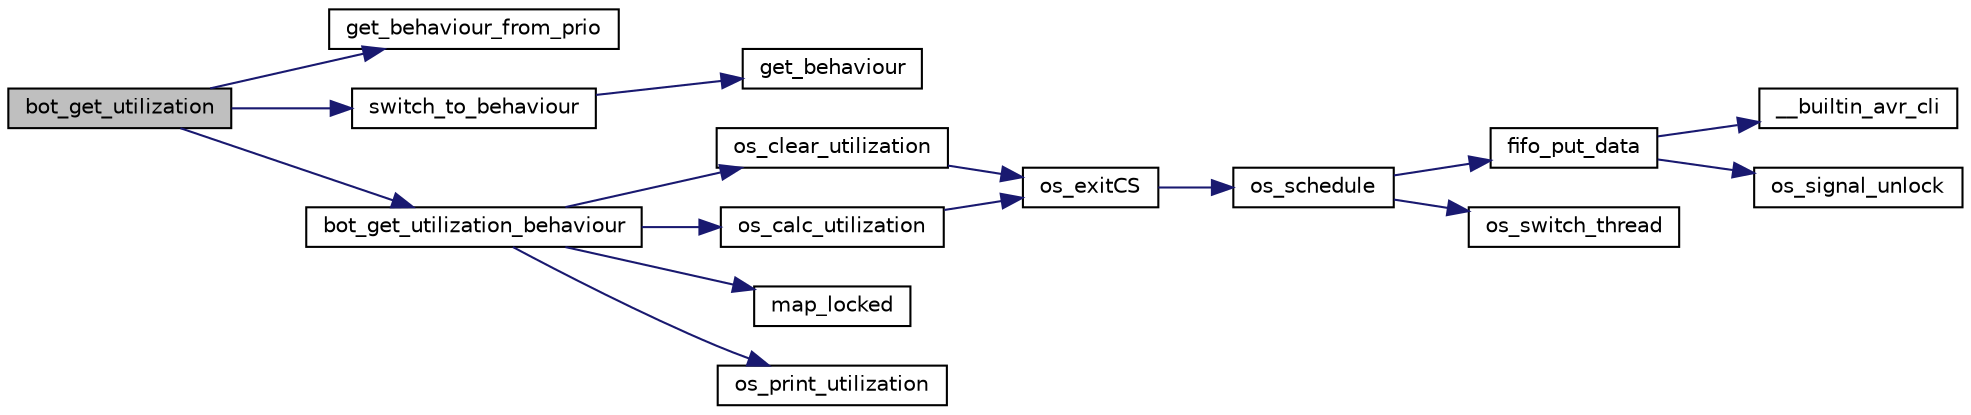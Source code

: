 digraph G
{
  edge [fontname="Helvetica",fontsize="10",labelfontname="Helvetica",labelfontsize="10"];
  node [fontname="Helvetica",fontsize="10",shape=record];
  rankdir="LR";
  Node1 [label="bot_get_utilization",height=0.2,width=0.4,color="black", fillcolor="grey75", style="filled" fontcolor="black"];
  Node1 -> Node2 [color="midnightblue",fontsize="10",style="solid",fontname="Helvetica"];
  Node2 [label="get_behaviour_from_prio",height=0.2,width=0.4,color="black", fillcolor="white", style="filled",URL="$bot-logic_8c.html#a9c7bb32bf6fd8dd2f7680f4de3ae538a",tooltip="Zu ein Verhalten mit der gegebenen Prioritaet."];
  Node1 -> Node3 [color="midnightblue",fontsize="10",style="solid",fontname="Helvetica"];
  Node3 [label="switch_to_behaviour",height=0.2,width=0.4,color="black", fillcolor="white", style="filled",URL="$bot-logic_8c.html#a123152ecfcd89545c2603cb3f2e873c9",tooltip="Ruft ein anderes Verhalten auf und merkt sich den Ruecksprung return_from_behaviour() kehrt dann spae..."];
  Node3 -> Node4 [color="midnightblue",fontsize="10",style="solid",fontname="Helvetica"];
  Node4 [label="get_behaviour",height=0.2,width=0.4,color="black", fillcolor="white", style="filled",URL="$bot-logic_8c.html#a11e7a95fd56f9703bd2bd9c61300df6c",tooltip="Liefert das Verhalten zurueck, welches durch function implementiert ist."];
  Node1 -> Node5 [color="midnightblue",fontsize="10",style="solid",fontname="Helvetica"];
  Node5 [label="bot_get_utilization_behaviour",height=0.2,width=0.4,color="black", fillcolor="white", style="filled",URL="$behaviour__get__utilization_8c.html#aec2d2d0fd50ab6d9700171d450800afc"];
  Node5 -> Node6 [color="midnightblue",fontsize="10",style="solid",fontname="Helvetica"];
  Node6 [label="os_clear_utilization",height=0.2,width=0.4,color="black", fillcolor="white", style="filled",URL="$os__scheduler_8h.html#a8709efbe5b47914a0e4c501f0b786a73"];
  Node6 -> Node7 [color="midnightblue",fontsize="10",style="solid",fontname="Helvetica"];
  Node7 [label="os_exitCS",height=0.2,width=0.4,color="black", fillcolor="white", style="filled",URL="$os__thread_8h.html#a146cd9b383b02d8e5424e2de5bfdf7e1"];
  Node7 -> Node8 [color="midnightblue",fontsize="10",style="solid",fontname="Helvetica"];
  Node8 [label="os_schedule",height=0.2,width=0.4,color="black", fillcolor="white", style="filled",URL="$os__scheduler_8h.html#aaf0ea29568109bcdfb1d527f223accad"];
  Node8 -> Node9 [color="midnightblue",fontsize="10",style="solid",fontname="Helvetica"];
  Node9 [label="fifo_put_data",height=0.2,width=0.4,color="black", fillcolor="white", style="filled",URL="$fifo_8c.html#a7b3f9ad457273c9717bff49113c84250"];
  Node9 -> Node10 [color="midnightblue",fontsize="10",style="solid",fontname="Helvetica"];
  Node10 [label="__builtin_avr_cli",height=0.2,width=0.4,color="black", fillcolor="white", style="filled",URL="$builtins_8h.html#a41590bd57be6a89c1b9bcafe523207f2",tooltip="Disables all interrupts by clearing the global interrupt mask."];
  Node9 -> Node11 [color="midnightblue",fontsize="10",style="solid",fontname="Helvetica"];
  Node11 [label="os_signal_unlock",height=0.2,width=0.4,color="black", fillcolor="white", style="filled",URL="$os__thread__pc_8c.html#aa0b166109be9754de9b8b863b8d197c7"];
  Node8 -> Node12 [color="midnightblue",fontsize="10",style="solid",fontname="Helvetica"];
  Node12 [label="os_switch_thread",height=0.2,width=0.4,color="black", fillcolor="white", style="filled",URL="$os__thread_8h.html#afa82438e9832609bc5ffbddad166e1b7"];
  Node5 -> Node13 [color="midnightblue",fontsize="10",style="solid",fontname="Helvetica"];
  Node13 [label="os_calc_utilization",height=0.2,width=0.4,color="black", fillcolor="white", style="filled",URL="$os__scheduler_8h.html#a04b8344229f191e96270be0ee6c47961"];
  Node13 -> Node7 [color="midnightblue",fontsize="10",style="solid",fontname="Helvetica"];
  Node5 -> Node14 [color="midnightblue",fontsize="10",style="solid",fontname="Helvetica"];
  Node14 [label="map_locked",height=0.2,width=0.4,color="black", fillcolor="white", style="filled",URL="$map_8c.html#aee723500f07bef9ecc88712b8deb792a"];
  Node5 -> Node15 [color="midnightblue",fontsize="10",style="solid",fontname="Helvetica"];
  Node15 [label="os_print_utilization",height=0.2,width=0.4,color="black", fillcolor="white", style="filled",URL="$os__scheduler_8h.html#aa046ca334425d424f289a93f22df6450"];
}
